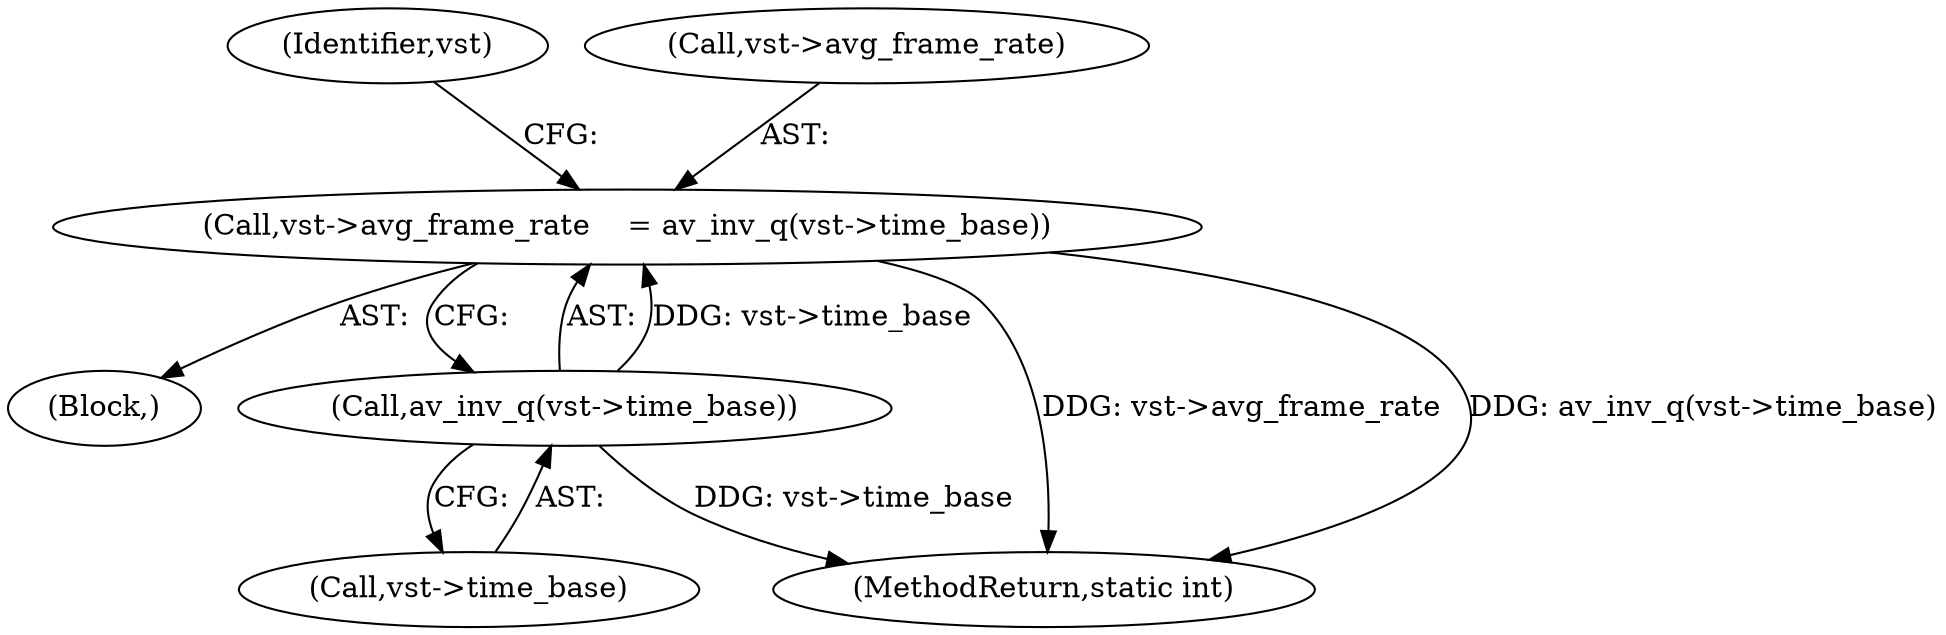 digraph "0_FFmpeg_4f05e2e2dc1a89f38cd9f0960a6561083d714f1e@pointer" {
"1000179" [label="(Call,vst->avg_frame_rate    = av_inv_q(vst->time_base))"];
"1000183" [label="(Call,av_inv_q(vst->time_base))"];
"1000189" [label="(Identifier,vst)"];
"1000179" [label="(Call,vst->avg_frame_rate    = av_inv_q(vst->time_base))"];
"1000139" [label="(Block,)"];
"1000625" [label="(MethodReturn,static int)"];
"1000184" [label="(Call,vst->time_base)"];
"1000183" [label="(Call,av_inv_q(vst->time_base))"];
"1000180" [label="(Call,vst->avg_frame_rate)"];
"1000179" -> "1000139"  [label="AST: "];
"1000179" -> "1000183"  [label="CFG: "];
"1000180" -> "1000179"  [label="AST: "];
"1000183" -> "1000179"  [label="AST: "];
"1000189" -> "1000179"  [label="CFG: "];
"1000179" -> "1000625"  [label="DDG: vst->avg_frame_rate"];
"1000179" -> "1000625"  [label="DDG: av_inv_q(vst->time_base)"];
"1000183" -> "1000179"  [label="DDG: vst->time_base"];
"1000183" -> "1000184"  [label="CFG: "];
"1000184" -> "1000183"  [label="AST: "];
"1000183" -> "1000625"  [label="DDG: vst->time_base"];
}
